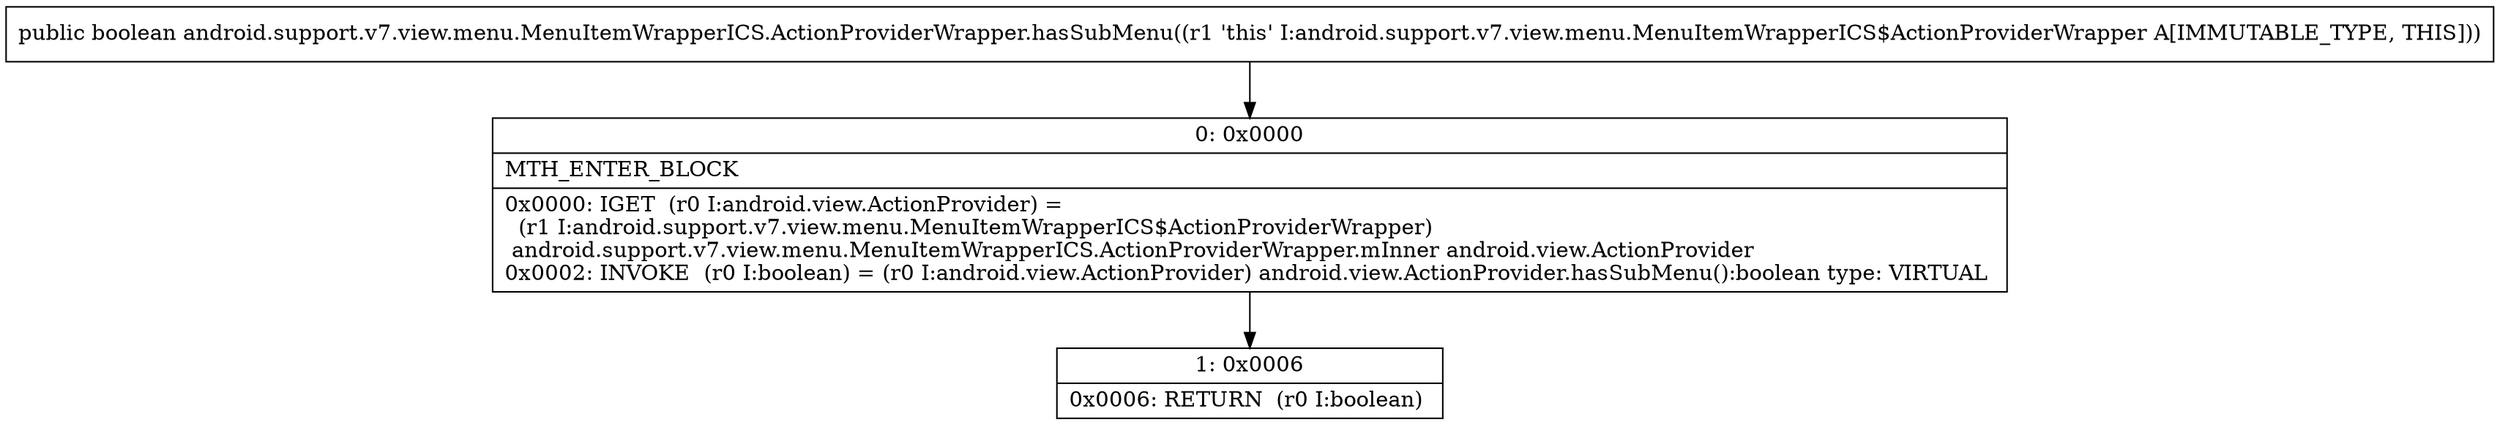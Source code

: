 digraph "CFG forandroid.support.v7.view.menu.MenuItemWrapperICS.ActionProviderWrapper.hasSubMenu()Z" {
Node_0 [shape=record,label="{0\:\ 0x0000|MTH_ENTER_BLOCK\l|0x0000: IGET  (r0 I:android.view.ActionProvider) = \l  (r1 I:android.support.v7.view.menu.MenuItemWrapperICS$ActionProviderWrapper)\l android.support.v7.view.menu.MenuItemWrapperICS.ActionProviderWrapper.mInner android.view.ActionProvider \l0x0002: INVOKE  (r0 I:boolean) = (r0 I:android.view.ActionProvider) android.view.ActionProvider.hasSubMenu():boolean type: VIRTUAL \l}"];
Node_1 [shape=record,label="{1\:\ 0x0006|0x0006: RETURN  (r0 I:boolean) \l}"];
MethodNode[shape=record,label="{public boolean android.support.v7.view.menu.MenuItemWrapperICS.ActionProviderWrapper.hasSubMenu((r1 'this' I:android.support.v7.view.menu.MenuItemWrapperICS$ActionProviderWrapper A[IMMUTABLE_TYPE, THIS])) }"];
MethodNode -> Node_0;
Node_0 -> Node_1;
}

